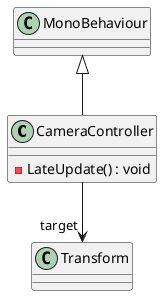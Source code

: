 @startuml
class CameraController {
    - LateUpdate() : void
}
MonoBehaviour <|-- CameraController
CameraController --> "target" Transform
@enduml
